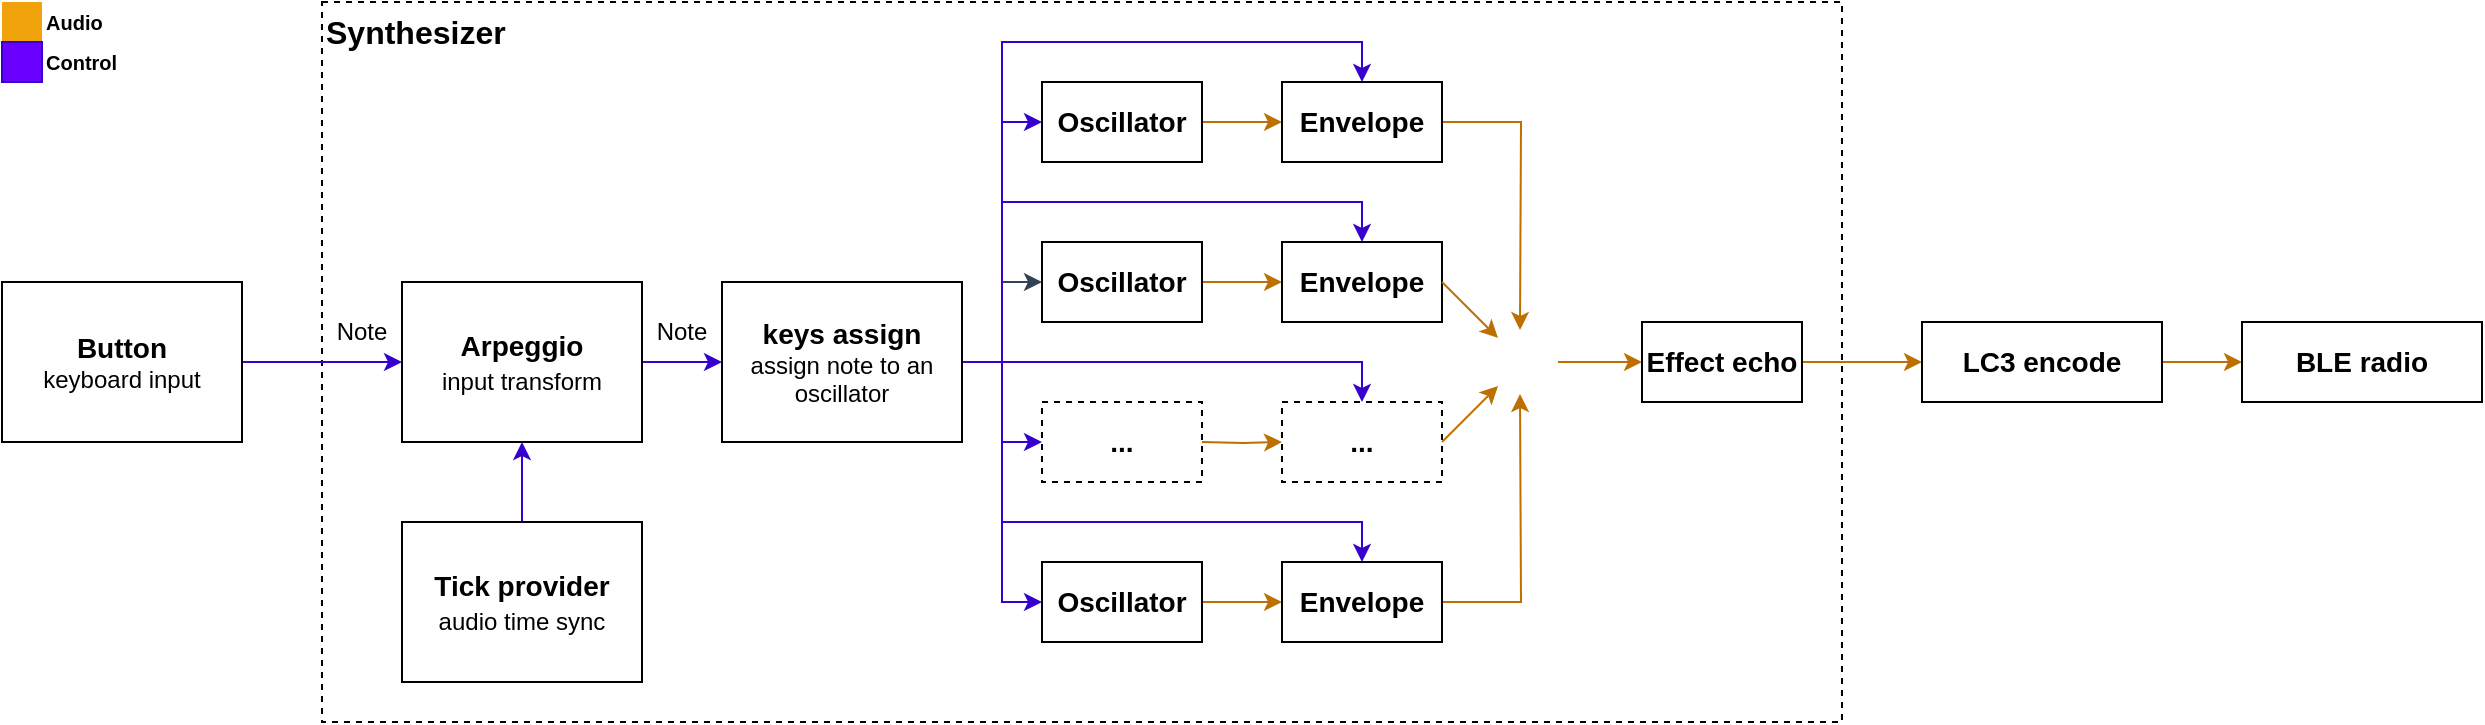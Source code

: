 <mxfile version="20.8.3" type="github">
  <diagram id="PIlb_ZhNZh6HUBQp-awC" name="Page-1">
    <mxGraphModel dx="910" dy="664" grid="1" gridSize="10" guides="1" tooltips="1" connect="1" arrows="1" fold="1" page="1" pageScale="1" pageWidth="850" pageHeight="1100" math="0" shadow="0">
      <root>
        <mxCell id="0" />
        <mxCell id="1" parent="0" />
        <mxCell id="lKMOVGWwRNR0THeXWk4t-46" value="" style="rounded=0;whiteSpace=wrap;html=1;fontSize=14;fillColor=none;dashed=1;" parent="1" vertex="1">
          <mxGeometry x="320" y="20" width="760" height="360" as="geometry" />
        </mxCell>
        <mxCell id="lKMOVGWwRNR0THeXWk4t-5" style="edgeStyle=orthogonalEdgeStyle;rounded=0;orthogonalLoop=1;jettySize=auto;html=1;exitX=1;exitY=0.5;exitDx=0;exitDy=0;fontSize=12;fillColor=#6a00ff;strokeColor=#3700CC;" parent="1" source="lKMOVGWwRNR0THeXWk4t-1" target="lKMOVGWwRNR0THeXWk4t-4" edge="1">
          <mxGeometry relative="1" as="geometry" />
        </mxCell>
        <mxCell id="lKMOVGWwRNR0THeXWk4t-1" value="&lt;font style=&quot;&quot;&gt;&lt;span style=&quot;font-weight: bold; font-size: 14px;&quot;&gt;Button&lt;/span&gt;&lt;br&gt;&lt;font style=&quot;font-size: 12px;&quot;&gt;keyboard input&lt;/font&gt;&lt;br&gt;&lt;/font&gt;" style="rounded=0;whiteSpace=wrap;html=1;" parent="1" vertex="1">
          <mxGeometry x="160" y="160" width="120" height="80" as="geometry" />
        </mxCell>
        <mxCell id="lKMOVGWwRNR0THeXWk4t-8" style="edgeStyle=orthogonalEdgeStyle;rounded=0;orthogonalLoop=1;jettySize=auto;html=1;exitX=1;exitY=0.5;exitDx=0;exitDy=0;fontSize=14;fillColor=#6a00ff;strokeColor=#3700CC;" parent="1" source="lKMOVGWwRNR0THeXWk4t-4" target="lKMOVGWwRNR0THeXWk4t-7" edge="1">
          <mxGeometry relative="1" as="geometry" />
        </mxCell>
        <mxCell id="lKMOVGWwRNR0THeXWk4t-4" value="&lt;b&gt;Arpeggio&lt;/b&gt;&lt;br&gt;&lt;font style=&quot;font-size: 12px;&quot;&gt;input transform&lt;/font&gt;" style="rounded=0;whiteSpace=wrap;html=1;fontSize=14;fillColor=#FFFFFF;" parent="1" vertex="1">
          <mxGeometry x="360" y="160" width="120" height="80" as="geometry" />
        </mxCell>
        <mxCell id="lKMOVGWwRNR0THeXWk4t-22" style="edgeStyle=orthogonalEdgeStyle;rounded=0;orthogonalLoop=1;jettySize=auto;html=1;exitX=1;exitY=0.5;exitDx=0;exitDy=0;entryX=0;entryY=0.5;entryDx=0;entryDy=0;fontSize=14;fillColor=#6a00ff;strokeColor=#3700CC;" parent="1" target="lKMOVGWwRNR0THeXWk4t-9" edge="1">
          <mxGeometry relative="1" as="geometry">
            <mxPoint x="640" y="220" as="sourcePoint" />
            <Array as="points">
              <mxPoint x="640" y="200" />
              <mxPoint x="660" y="200" />
              <mxPoint x="660" y="80" />
            </Array>
          </mxGeometry>
        </mxCell>
        <mxCell id="lKMOVGWwRNR0THeXWk4t-25" style="edgeStyle=orthogonalEdgeStyle;rounded=0;orthogonalLoop=1;jettySize=auto;html=1;exitX=1;exitY=0.5;exitDx=0;exitDy=0;entryX=0;entryY=0.5;entryDx=0;entryDy=0;fontSize=14;fillColor=#647687;strokeColor=#314354;" parent="1" target="lKMOVGWwRNR0THeXWk4t-16" edge="1">
          <mxGeometry relative="1" as="geometry">
            <mxPoint x="640" y="220" as="sourcePoint" />
            <Array as="points">
              <mxPoint x="640" y="200" />
              <mxPoint x="660" y="200" />
              <mxPoint x="660" y="160" />
            </Array>
          </mxGeometry>
        </mxCell>
        <mxCell id="lKMOVGWwRNR0THeXWk4t-26" style="edgeStyle=orthogonalEdgeStyle;rounded=0;orthogonalLoop=1;jettySize=auto;html=1;exitX=1;exitY=0.5;exitDx=0;exitDy=0;entryX=0;entryY=0.5;entryDx=0;entryDy=0;fontSize=14;fillColor=#6a00ff;strokeColor=#3700CC;" parent="1" target="lKMOVGWwRNR0THeXWk4t-19" edge="1">
          <mxGeometry relative="1" as="geometry">
            <mxPoint x="640" y="220" as="sourcePoint" />
            <Array as="points">
              <mxPoint x="640" y="200" />
              <mxPoint x="660" y="200" />
              <mxPoint x="660" y="320" />
            </Array>
          </mxGeometry>
        </mxCell>
        <mxCell id="lKMOVGWwRNR0THeXWk4t-36" style="edgeStyle=orthogonalEdgeStyle;rounded=0;orthogonalLoop=1;jettySize=auto;html=1;exitX=1;exitY=0.5;exitDx=0;exitDy=0;fontSize=14;fillColor=#6a00ff;strokeColor=#3700CC;" parent="1" source="lKMOVGWwRNR0THeXWk4t-7" target="lKMOVGWwRNR0THeXWk4t-30" edge="1">
          <mxGeometry relative="1" as="geometry" />
        </mxCell>
        <mxCell id="HsieZ8fbncnFGsn6aUqa-5" style="edgeStyle=orthogonalEdgeStyle;rounded=0;orthogonalLoop=1;jettySize=auto;html=1;exitX=1;exitY=0.5;exitDx=0;exitDy=0;entryX=0.5;entryY=0;entryDx=0;entryDy=0;strokeWidth=1;fontSize=14;fillColor=#6a00ff;strokeColor=#3700CC;" edge="1" parent="1" source="lKMOVGWwRNR0THeXWk4t-7" target="lKMOVGWwRNR0THeXWk4t-10">
          <mxGeometry relative="1" as="geometry">
            <Array as="points">
              <mxPoint x="660" y="200" />
              <mxPoint x="660" y="40" />
              <mxPoint x="840" y="40" />
            </Array>
          </mxGeometry>
        </mxCell>
        <mxCell id="HsieZ8fbncnFGsn6aUqa-6" style="edgeStyle=orthogonalEdgeStyle;rounded=0;orthogonalLoop=1;jettySize=auto;html=1;exitX=1;exitY=0.5;exitDx=0;exitDy=0;entryX=0.5;entryY=0;entryDx=0;entryDy=0;strokeWidth=1;fontSize=14;fillColor=#6a00ff;strokeColor=#3700CC;" edge="1" parent="1" source="lKMOVGWwRNR0THeXWk4t-7" target="lKMOVGWwRNR0THeXWk4t-17">
          <mxGeometry relative="1" as="geometry">
            <Array as="points">
              <mxPoint x="660" y="200" />
              <mxPoint x="660" y="120" />
              <mxPoint x="840" y="120" />
            </Array>
          </mxGeometry>
        </mxCell>
        <mxCell id="HsieZ8fbncnFGsn6aUqa-7" style="edgeStyle=orthogonalEdgeStyle;rounded=0;orthogonalLoop=1;jettySize=auto;html=1;exitX=1;exitY=0.5;exitDx=0;exitDy=0;entryX=0.5;entryY=0;entryDx=0;entryDy=0;strokeWidth=1;fontSize=14;fillColor=#6a00ff;strokeColor=#3700CC;" edge="1" parent="1" source="lKMOVGWwRNR0THeXWk4t-7" target="lKMOVGWwRNR0THeXWk4t-31">
          <mxGeometry relative="1" as="geometry" />
        </mxCell>
        <mxCell id="HsieZ8fbncnFGsn6aUqa-8" style="edgeStyle=orthogonalEdgeStyle;rounded=0;orthogonalLoop=1;jettySize=auto;html=1;exitX=1;exitY=0.5;exitDx=0;exitDy=0;entryX=0.5;entryY=0;entryDx=0;entryDy=0;strokeWidth=1;fontSize=14;fillColor=#6a00ff;strokeColor=#3700CC;" edge="1" parent="1" source="lKMOVGWwRNR0THeXWk4t-7" target="lKMOVGWwRNR0THeXWk4t-20">
          <mxGeometry relative="1" as="geometry">
            <Array as="points">
              <mxPoint x="660" y="200" />
              <mxPoint x="660" y="280" />
              <mxPoint x="840" y="280" />
            </Array>
          </mxGeometry>
        </mxCell>
        <mxCell id="lKMOVGWwRNR0THeXWk4t-7" value="&lt;font style=&quot;&quot;&gt;&lt;span style=&quot;font-weight: bold; font-size: 14px;&quot;&gt;keys assign&lt;/span&gt;&lt;br&gt;&lt;font style=&quot;font-size: 12px;&quot;&gt;assign note to an oscillator&lt;/font&gt;&lt;br&gt;&lt;/font&gt;" style="rounded=0;whiteSpace=wrap;html=1;fontSize=12;fillColor=#FFFFFF;" parent="1" vertex="1">
          <mxGeometry x="520" y="160" width="120" height="80" as="geometry" />
        </mxCell>
        <mxCell id="lKMOVGWwRNR0THeXWk4t-13" style="edgeStyle=orthogonalEdgeStyle;rounded=0;orthogonalLoop=1;jettySize=auto;html=1;exitX=1;exitY=0.5;exitDx=0;exitDy=0;entryX=0;entryY=0.5;entryDx=0;entryDy=0;fontSize=14;fillColor=#f0a30a;strokeColor=#BD7000;strokeWidth=1;" parent="1" source="lKMOVGWwRNR0THeXWk4t-9" target="lKMOVGWwRNR0THeXWk4t-10" edge="1">
          <mxGeometry relative="1" as="geometry" />
        </mxCell>
        <mxCell id="lKMOVGWwRNR0THeXWk4t-9" value="&lt;b&gt;Oscillator&lt;/b&gt;" style="rounded=0;whiteSpace=wrap;html=1;fontSize=14;fillColor=#FFFFFF;" parent="1" vertex="1">
          <mxGeometry x="680" y="60" width="80" height="40" as="geometry" />
        </mxCell>
        <mxCell id="lKMOVGWwRNR0THeXWk4t-53" style="edgeStyle=orthogonalEdgeStyle;rounded=0;orthogonalLoop=1;jettySize=auto;html=1;exitX=1;exitY=0.5;exitDx=0;exitDy=0;strokeWidth=1;fontSize=10;fillColor=#f0a30a;strokeColor=#BD7000;" parent="1" source="lKMOVGWwRNR0THeXWk4t-10" edge="1">
          <mxGeometry relative="1" as="geometry">
            <mxPoint x="919" y="184" as="targetPoint" />
          </mxGeometry>
        </mxCell>
        <mxCell id="lKMOVGWwRNR0THeXWk4t-10" value="&lt;b&gt;Envelope&lt;/b&gt;" style="rounded=0;whiteSpace=wrap;html=1;fontSize=14;fillColor=#FFFFFF;" parent="1" vertex="1">
          <mxGeometry x="800" y="60" width="80" height="40" as="geometry" />
        </mxCell>
        <mxCell id="lKMOVGWwRNR0THeXWk4t-15" style="edgeStyle=orthogonalEdgeStyle;rounded=0;orthogonalLoop=1;jettySize=auto;html=1;exitX=1;exitY=0.5;exitDx=0;exitDy=0;entryX=0;entryY=0.5;entryDx=0;entryDy=0;fontSize=14;fillColor=#f0a30a;strokeColor=#BD7000;strokeWidth=1;" parent="1" source="lKMOVGWwRNR0THeXWk4t-16" target="lKMOVGWwRNR0THeXWk4t-17" edge="1">
          <mxGeometry relative="1" as="geometry" />
        </mxCell>
        <mxCell id="lKMOVGWwRNR0THeXWk4t-16" value="&lt;b&gt;Oscillator&lt;/b&gt;" style="rounded=0;whiteSpace=wrap;html=1;fontSize=14;fillColor=#FFFFFF;" parent="1" vertex="1">
          <mxGeometry x="680" y="140" width="80" height="40" as="geometry" />
        </mxCell>
        <mxCell id="lKMOVGWwRNR0THeXWk4t-17" value="&lt;b&gt;Envelope&lt;/b&gt;" style="rounded=0;whiteSpace=wrap;html=1;fontSize=14;fillColor=#FFFFFF;" parent="1" vertex="1">
          <mxGeometry x="800" y="140" width="80" height="40" as="geometry" />
        </mxCell>
        <mxCell id="lKMOVGWwRNR0THeXWk4t-18" style="edgeStyle=orthogonalEdgeStyle;rounded=0;orthogonalLoop=1;jettySize=auto;html=1;exitX=1;exitY=0.5;exitDx=0;exitDy=0;entryX=0;entryY=0.5;entryDx=0;entryDy=0;fontSize=14;fillColor=#f0a30a;strokeColor=#BD7000;strokeWidth=1;" parent="1" source="lKMOVGWwRNR0THeXWk4t-19" target="lKMOVGWwRNR0THeXWk4t-20" edge="1">
          <mxGeometry relative="1" as="geometry" />
        </mxCell>
        <mxCell id="lKMOVGWwRNR0THeXWk4t-19" value="&lt;b&gt;Oscillator&lt;/b&gt;" style="rounded=0;whiteSpace=wrap;html=1;fontSize=14;fillColor=#FFFFFF;" parent="1" vertex="1">
          <mxGeometry x="680" y="300" width="80" height="40" as="geometry" />
        </mxCell>
        <mxCell id="lKMOVGWwRNR0THeXWk4t-54" style="edgeStyle=orthogonalEdgeStyle;rounded=0;orthogonalLoop=1;jettySize=auto;html=1;exitX=1;exitY=0.5;exitDx=0;exitDy=0;strokeWidth=1;fontSize=10;fillColor=#f0a30a;strokeColor=#BD7000;" parent="1" source="lKMOVGWwRNR0THeXWk4t-20" edge="1">
          <mxGeometry relative="1" as="geometry">
            <mxPoint x="919" y="216" as="targetPoint" />
          </mxGeometry>
        </mxCell>
        <mxCell id="lKMOVGWwRNR0THeXWk4t-20" value="&lt;b&gt;Envelope&lt;/b&gt;" style="rounded=0;whiteSpace=wrap;html=1;fontSize=14;fillColor=#FFFFFF;" parent="1" vertex="1">
          <mxGeometry x="800" y="300" width="80" height="40" as="geometry" />
        </mxCell>
        <mxCell id="lKMOVGWwRNR0THeXWk4t-30" value="&lt;b&gt;...&lt;/b&gt;" style="rounded=0;whiteSpace=wrap;html=1;fontSize=14;fillColor=#FFFFFF;dashed=1;" parent="1" vertex="1">
          <mxGeometry x="680" y="220" width="80" height="40" as="geometry" />
        </mxCell>
        <mxCell id="lKMOVGWwRNR0THeXWk4t-31" value="&lt;b&gt;...&lt;/b&gt;" style="rounded=0;whiteSpace=wrap;html=1;fontSize=14;fillColor=#FFFFFF;dashed=1;" parent="1" vertex="1">
          <mxGeometry x="800" y="220" width="80" height="40" as="geometry" />
        </mxCell>
        <mxCell id="lKMOVGWwRNR0THeXWk4t-38" style="edgeStyle=orthogonalEdgeStyle;rounded=0;orthogonalLoop=1;jettySize=auto;html=1;exitX=1;exitY=0.5;exitDx=0;exitDy=0;entryX=0;entryY=0.5;entryDx=0;entryDy=0;fontSize=14;fillColor=#f0a30a;strokeColor=#BD7000;strokeWidth=1;" parent="1" edge="1">
          <mxGeometry relative="1" as="geometry">
            <mxPoint x="760" y="240" as="sourcePoint" />
            <mxPoint x="800" y="240" as="targetPoint" />
          </mxGeometry>
        </mxCell>
        <mxCell id="lKMOVGWwRNR0THeXWk4t-43" style="edgeStyle=orthogonalEdgeStyle;rounded=0;orthogonalLoop=1;jettySize=auto;html=1;exitX=0.5;exitY=0;exitDx=0;exitDy=0;entryX=0.5;entryY=1;entryDx=0;entryDy=0;strokeWidth=1;fontSize=14;fillColor=#6a00ff;strokeColor=#3700CC;" parent="1" source="lKMOVGWwRNR0THeXWk4t-42" target="lKMOVGWwRNR0THeXWk4t-4" edge="1">
          <mxGeometry relative="1" as="geometry" />
        </mxCell>
        <mxCell id="lKMOVGWwRNR0THeXWk4t-42" value="&lt;b&gt;Tick provider&lt;/b&gt;&lt;br&gt;&lt;font style=&quot;font-size: 12px;&quot;&gt;audio time sync&lt;/font&gt;" style="rounded=0;whiteSpace=wrap;html=1;fontSize=14;fillColor=#FFFFFF;" parent="1" vertex="1">
          <mxGeometry x="360" y="280" width="120" height="80" as="geometry" />
        </mxCell>
        <mxCell id="lKMOVGWwRNR0THeXWk4t-47" value="&lt;b&gt;&lt;font style=&quot;font-size: 16px;&quot;&gt;Synthesizer&lt;/font&gt;&lt;/b&gt;" style="text;html=1;strokeColor=none;fillColor=none;align=left;verticalAlign=middle;whiteSpace=wrap;rounded=0;dashed=1;fontSize=14;" parent="1" vertex="1">
          <mxGeometry x="320" y="20" width="60" height="30" as="geometry" />
        </mxCell>
        <mxCell id="lKMOVGWwRNR0THeXWk4t-48" value="Note" style="text;html=1;strokeColor=none;fillColor=none;align=center;verticalAlign=middle;whiteSpace=wrap;rounded=0;dashed=1;fontSize=12;" parent="1" vertex="1">
          <mxGeometry x="470" y="170" width="60" height="30" as="geometry" />
        </mxCell>
        <mxCell id="lKMOVGWwRNR0THeXWk4t-49" value="Note" style="text;html=1;strokeColor=none;fillColor=none;align=center;verticalAlign=middle;whiteSpace=wrap;rounded=0;dashed=1;fontSize=12;" parent="1" vertex="1">
          <mxGeometry x="310" y="170" width="60" height="30" as="geometry" />
        </mxCell>
        <mxCell id="lKMOVGWwRNR0THeXWk4t-72" style="edgeStyle=orthogonalEdgeStyle;rounded=0;orthogonalLoop=1;jettySize=auto;html=1;exitX=1;exitY=0.5;exitDx=0;exitDy=0;entryX=0;entryY=0.5;entryDx=0;entryDy=0;strokeWidth=1;fontSize=10;fillColor=#f0a30a;strokeColor=#BD7000;" parent="1" source="lKMOVGWwRNR0THeXWk4t-52" target="lKMOVGWwRNR0THeXWk4t-71" edge="1">
          <mxGeometry relative="1" as="geometry" />
        </mxCell>
        <mxCell id="lKMOVGWwRNR0THeXWk4t-52" value="" style="shape=image;html=1;verticalAlign=top;verticalLabelPosition=bottom;labelBackgroundColor=#ffffff;imageAspect=0;aspect=fixed;image=https://cdn4.iconfinder.com/data/icons/ionicons/512/icon-ios7-plus-outline-128.png;dashed=1;fontSize=10;fillColor=none;" parent="1" vertex="1">
          <mxGeometry x="900" y="181" width="38" height="38" as="geometry" />
        </mxCell>
        <mxCell id="lKMOVGWwRNR0THeXWk4t-56" value="" style="endArrow=classic;html=1;rounded=0;strokeWidth=1;fontSize=10;fillColor=#f0a30a;strokeColor=#BD7000;" parent="1" edge="1">
          <mxGeometry width="50" height="50" relative="1" as="geometry">
            <mxPoint x="880" y="240" as="sourcePoint" />
            <mxPoint x="908" y="212" as="targetPoint" />
          </mxGeometry>
        </mxCell>
        <mxCell id="lKMOVGWwRNR0THeXWk4t-63" value="" style="endArrow=classic;html=1;rounded=0;strokeWidth=1;fontSize=10;fillColor=#f0a30a;strokeColor=#BD7000;" parent="1" edge="1">
          <mxGeometry width="50" height="50" relative="1" as="geometry">
            <mxPoint x="880" y="160" as="sourcePoint" />
            <mxPoint x="908" y="188" as="targetPoint" />
          </mxGeometry>
        </mxCell>
        <mxCell id="lKMOVGWwRNR0THeXWk4t-66" value="" style="rounded=0;whiteSpace=wrap;html=1;fontSize=10;fillColor=#f0a30a;fontColor=#000000;strokeColor=none;" parent="1" vertex="1">
          <mxGeometry x="160" y="20" width="20" height="20" as="geometry" />
        </mxCell>
        <mxCell id="lKMOVGWwRNR0THeXWk4t-67" value="&lt;b&gt;Audio&lt;/b&gt;" style="text;html=1;strokeColor=none;fillColor=none;align=left;verticalAlign=middle;whiteSpace=wrap;rounded=0;fontSize=10;" parent="1" vertex="1">
          <mxGeometry x="180" y="20" width="60" height="20" as="geometry" />
        </mxCell>
        <mxCell id="lKMOVGWwRNR0THeXWk4t-68" value="" style="rounded=0;whiteSpace=wrap;html=1;fontSize=10;fillColor=#6a00ff;fontColor=#ffffff;strokeColor=#3700CC;" parent="1" vertex="1">
          <mxGeometry x="160" y="40" width="20" height="20" as="geometry" />
        </mxCell>
        <mxCell id="lKMOVGWwRNR0THeXWk4t-69" value="&lt;b&gt;Control&lt;/b&gt;" style="text;html=1;strokeColor=none;fillColor=none;align=left;verticalAlign=middle;whiteSpace=wrap;rounded=0;fontSize=10;" parent="1" vertex="1">
          <mxGeometry x="180" y="40" width="60" height="20" as="geometry" />
        </mxCell>
        <mxCell id="lKMOVGWwRNR0THeXWk4t-73" style="edgeStyle=orthogonalEdgeStyle;rounded=0;orthogonalLoop=1;jettySize=auto;html=1;exitX=1;exitY=0.5;exitDx=0;exitDy=0;entryX=0;entryY=0.5;entryDx=0;entryDy=0;strokeWidth=1;fontSize=10;fillColor=#f0a30a;strokeColor=#BD7000;" parent="1" source="lKMOVGWwRNR0THeXWk4t-71" edge="1">
          <mxGeometry relative="1" as="geometry">
            <mxPoint x="1120" y="200" as="targetPoint" />
          </mxGeometry>
        </mxCell>
        <mxCell id="lKMOVGWwRNR0THeXWk4t-71" value="&lt;b&gt;Effect echo&lt;/b&gt;" style="rounded=0;whiteSpace=wrap;html=1;fontSize=14;fillColor=#FFFFFF;" parent="1" vertex="1">
          <mxGeometry x="980" y="180" width="80" height="40" as="geometry" />
        </mxCell>
        <mxCell id="HsieZ8fbncnFGsn6aUqa-3" style="edgeStyle=orthogonalEdgeStyle;rounded=0;orthogonalLoop=1;jettySize=auto;html=1;exitX=1;exitY=0.5;exitDx=0;exitDy=0;entryX=0;entryY=0.5;entryDx=0;entryDy=0;strokeWidth=1;fontSize=14;fillColor=#f0a30a;strokeColor=#BD7000;" edge="1" parent="1" source="HsieZ8fbncnFGsn6aUqa-1" target="HsieZ8fbncnFGsn6aUqa-2">
          <mxGeometry relative="1" as="geometry" />
        </mxCell>
        <mxCell id="HsieZ8fbncnFGsn6aUqa-1" value="&lt;b&gt;&lt;font style=&quot;font-size: 14px;&quot;&gt;LC3 encode&lt;/font&gt;&lt;/b&gt;" style="rounded=0;whiteSpace=wrap;html=1;fontSize=10;fillColor=none;" vertex="1" parent="1">
          <mxGeometry x="1120" y="180" width="120" height="40" as="geometry" />
        </mxCell>
        <mxCell id="HsieZ8fbncnFGsn6aUqa-2" value="&lt;b&gt;BLE radio&lt;/b&gt;" style="rounded=0;whiteSpace=wrap;html=1;fontSize=14;fillColor=none;" vertex="1" parent="1">
          <mxGeometry x="1280" y="180" width="120" height="40" as="geometry" />
        </mxCell>
      </root>
    </mxGraphModel>
  </diagram>
</mxfile>
